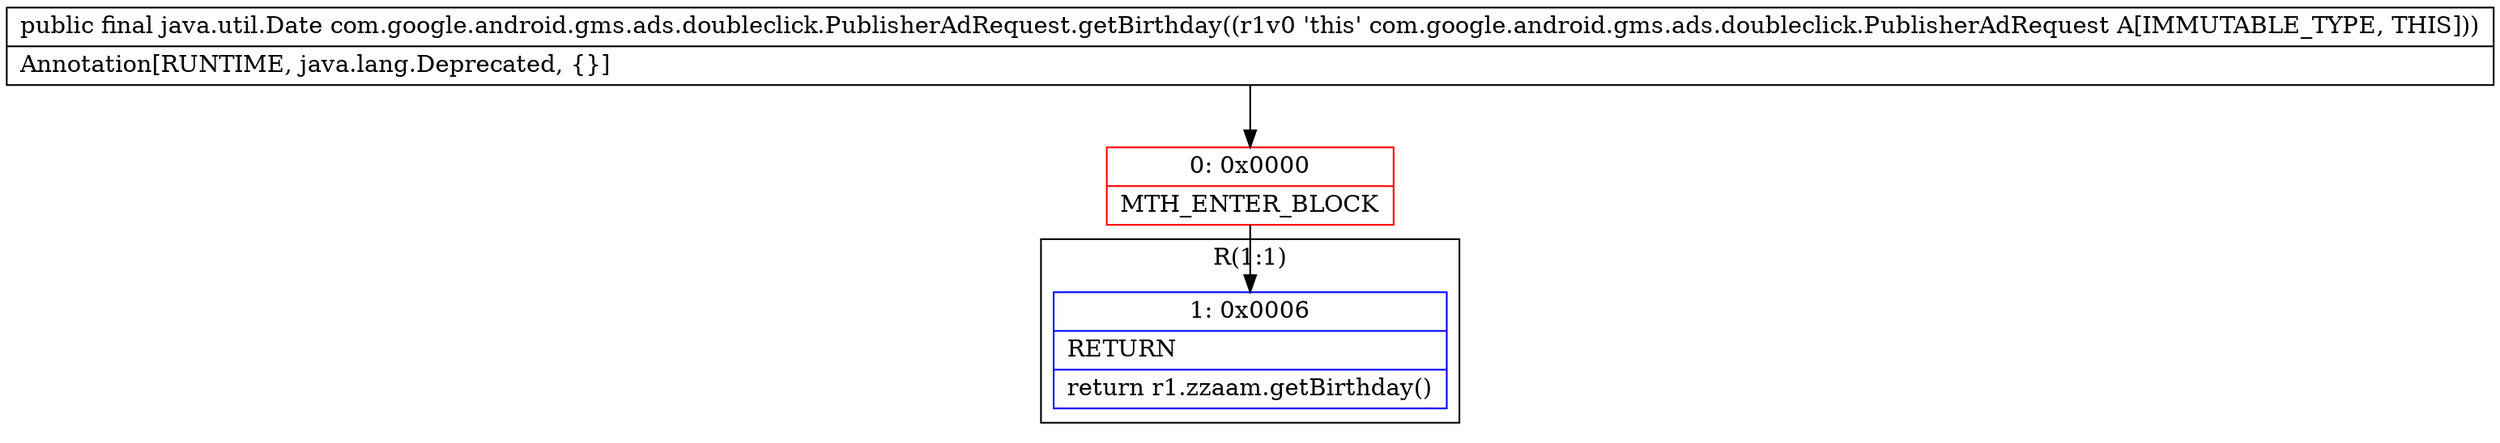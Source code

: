 digraph "CFG forcom.google.android.gms.ads.doubleclick.PublisherAdRequest.getBirthday()Ljava\/util\/Date;" {
subgraph cluster_Region_1016600909 {
label = "R(1:1)";
node [shape=record,color=blue];
Node_1 [shape=record,label="{1\:\ 0x0006|RETURN\l|return r1.zzaam.getBirthday()\l}"];
}
Node_0 [shape=record,color=red,label="{0\:\ 0x0000|MTH_ENTER_BLOCK\l}"];
MethodNode[shape=record,label="{public final java.util.Date com.google.android.gms.ads.doubleclick.PublisherAdRequest.getBirthday((r1v0 'this' com.google.android.gms.ads.doubleclick.PublisherAdRequest A[IMMUTABLE_TYPE, THIS]))  | Annotation[RUNTIME, java.lang.Deprecated, \{\}]\l}"];
MethodNode -> Node_0;
Node_0 -> Node_1;
}

